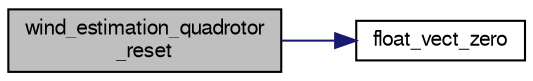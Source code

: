 digraph "wind_estimation_quadrotor_reset"
{
  edge [fontname="FreeSans",fontsize="10",labelfontname="FreeSans",labelfontsize="10"];
  node [fontname="FreeSans",fontsize="10",shape=record];
  rankdir="LR";
  Node1 [label="wind_estimation_quadrotor\l_reset",height=0.2,width=0.4,color="black", fillcolor="grey75", style="filled", fontcolor="black"];
  Node1 -> Node2 [color="midnightblue",fontsize="10",style="solid",fontname="FreeSans"];
  Node2 [label="float_vect_zero",height=0.2,width=0.4,color="black", fillcolor="white", style="filled",URL="$group__math__algebra__float.html#ga132a789820c2d2610906e87120af9d18",tooltip="a = 0 "];
}
